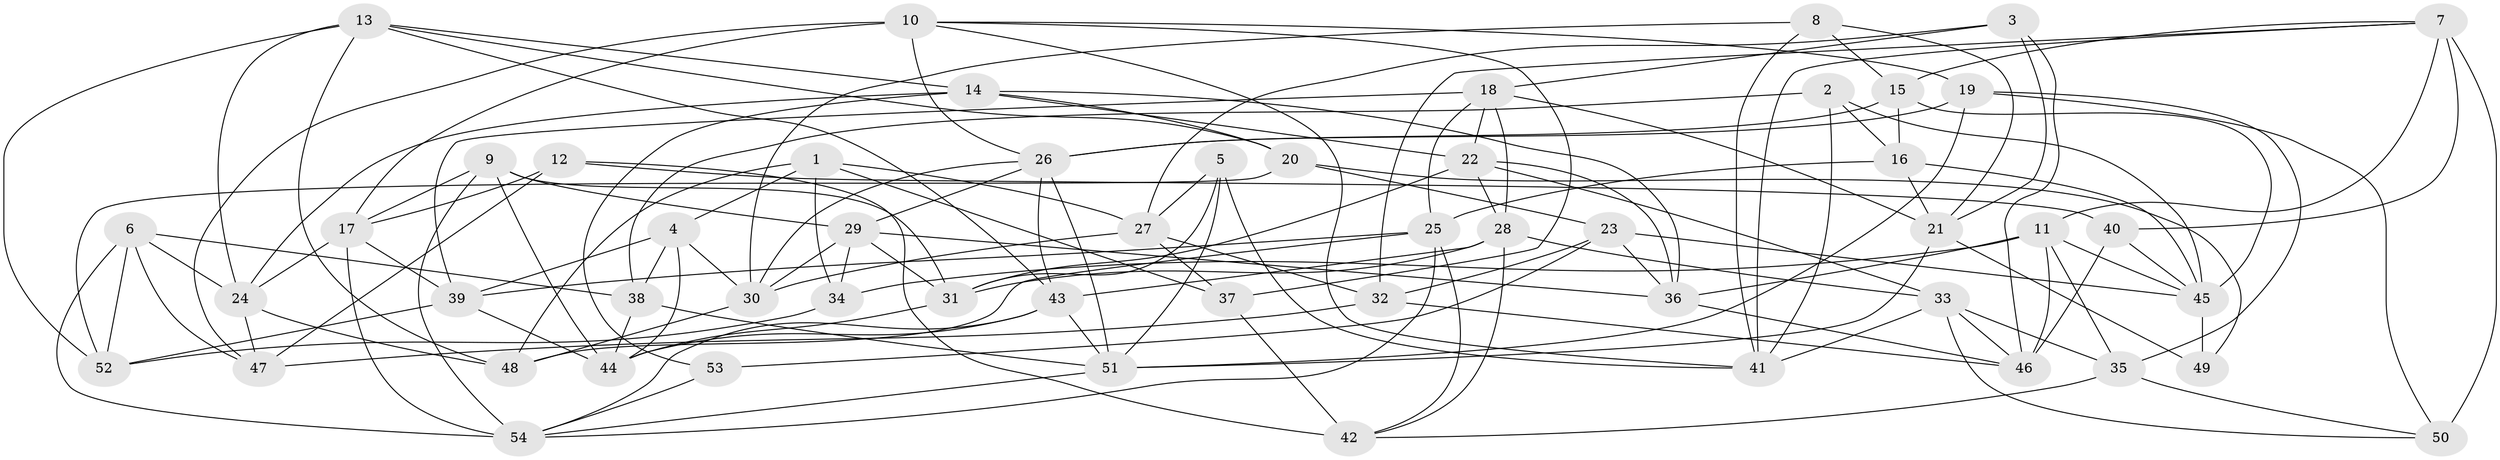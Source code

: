 // original degree distribution, {4: 1.0}
// Generated by graph-tools (version 1.1) at 2025/03/03/09/25 03:03:03]
// undirected, 54 vertices, 144 edges
graph export_dot {
graph [start="1"]
  node [color=gray90,style=filled];
  1;
  2;
  3;
  4;
  5;
  6;
  7;
  8;
  9;
  10;
  11;
  12;
  13;
  14;
  15;
  16;
  17;
  18;
  19;
  20;
  21;
  22;
  23;
  24;
  25;
  26;
  27;
  28;
  29;
  30;
  31;
  32;
  33;
  34;
  35;
  36;
  37;
  38;
  39;
  40;
  41;
  42;
  43;
  44;
  45;
  46;
  47;
  48;
  49;
  50;
  51;
  52;
  53;
  54;
  1 -- 4 [weight=1.0];
  1 -- 27 [weight=1.0];
  1 -- 34 [weight=1.0];
  1 -- 37 [weight=1.0];
  1 -- 48 [weight=2.0];
  2 -- 16 [weight=1.0];
  2 -- 38 [weight=1.0];
  2 -- 41 [weight=1.0];
  2 -- 45 [weight=1.0];
  3 -- 18 [weight=1.0];
  3 -- 21 [weight=1.0];
  3 -- 27 [weight=1.0];
  3 -- 46 [weight=1.0];
  4 -- 30 [weight=1.0];
  4 -- 38 [weight=2.0];
  4 -- 39 [weight=1.0];
  4 -- 44 [weight=1.0];
  5 -- 27 [weight=1.0];
  5 -- 31 [weight=1.0];
  5 -- 41 [weight=1.0];
  5 -- 51 [weight=1.0];
  6 -- 24 [weight=1.0];
  6 -- 38 [weight=1.0];
  6 -- 47 [weight=1.0];
  6 -- 52 [weight=1.0];
  6 -- 54 [weight=2.0];
  7 -- 11 [weight=1.0];
  7 -- 15 [weight=1.0];
  7 -- 32 [weight=1.0];
  7 -- 40 [weight=1.0];
  7 -- 41 [weight=1.0];
  7 -- 50 [weight=3.0];
  8 -- 15 [weight=1.0];
  8 -- 21 [weight=1.0];
  8 -- 30 [weight=1.0];
  8 -- 41 [weight=1.0];
  9 -- 17 [weight=1.0];
  9 -- 29 [weight=1.0];
  9 -- 31 [weight=1.0];
  9 -- 44 [weight=1.0];
  9 -- 54 [weight=2.0];
  10 -- 17 [weight=1.0];
  10 -- 19 [weight=1.0];
  10 -- 26 [weight=1.0];
  10 -- 37 [weight=1.0];
  10 -- 41 [weight=1.0];
  10 -- 47 [weight=1.0];
  11 -- 34 [weight=1.0];
  11 -- 35 [weight=1.0];
  11 -- 36 [weight=1.0];
  11 -- 45 [weight=1.0];
  11 -- 46 [weight=1.0];
  12 -- 17 [weight=1.0];
  12 -- 40 [weight=1.0];
  12 -- 42 [weight=2.0];
  12 -- 47 [weight=2.0];
  13 -- 14 [weight=1.0];
  13 -- 20 [weight=1.0];
  13 -- 24 [weight=1.0];
  13 -- 43 [weight=1.0];
  13 -- 48 [weight=1.0];
  13 -- 52 [weight=1.0];
  14 -- 20 [weight=1.0];
  14 -- 22 [weight=1.0];
  14 -- 24 [weight=1.0];
  14 -- 36 [weight=1.0];
  14 -- 53 [weight=1.0];
  15 -- 16 [weight=1.0];
  15 -- 26 [weight=1.0];
  15 -- 45 [weight=2.0];
  16 -- 21 [weight=1.0];
  16 -- 25 [weight=1.0];
  16 -- 45 [weight=2.0];
  17 -- 24 [weight=1.0];
  17 -- 39 [weight=1.0];
  17 -- 54 [weight=1.0];
  18 -- 21 [weight=1.0];
  18 -- 22 [weight=1.0];
  18 -- 25 [weight=1.0];
  18 -- 28 [weight=1.0];
  18 -- 39 [weight=1.0];
  19 -- 26 [weight=1.0];
  19 -- 35 [weight=2.0];
  19 -- 50 [weight=1.0];
  19 -- 51 [weight=1.0];
  20 -- 23 [weight=1.0];
  20 -- 49 [weight=1.0];
  20 -- 52 [weight=2.0];
  21 -- 49 [weight=1.0];
  21 -- 51 [weight=1.0];
  22 -- 28 [weight=1.0];
  22 -- 31 [weight=1.0];
  22 -- 33 [weight=1.0];
  22 -- 36 [weight=1.0];
  23 -- 32 [weight=2.0];
  23 -- 36 [weight=1.0];
  23 -- 45 [weight=1.0];
  23 -- 53 [weight=1.0];
  24 -- 47 [weight=1.0];
  24 -- 48 [weight=1.0];
  25 -- 39 [weight=1.0];
  25 -- 42 [weight=1.0];
  25 -- 48 [weight=1.0];
  25 -- 54 [weight=1.0];
  26 -- 29 [weight=1.0];
  26 -- 30 [weight=1.0];
  26 -- 43 [weight=1.0];
  26 -- 51 [weight=2.0];
  27 -- 30 [weight=1.0];
  27 -- 32 [weight=1.0];
  27 -- 37 [weight=1.0];
  28 -- 31 [weight=1.0];
  28 -- 33 [weight=1.0];
  28 -- 42 [weight=1.0];
  28 -- 43 [weight=1.0];
  29 -- 30 [weight=1.0];
  29 -- 31 [weight=1.0];
  29 -- 34 [weight=1.0];
  29 -- 36 [weight=1.0];
  30 -- 48 [weight=1.0];
  31 -- 44 [weight=1.0];
  32 -- 46 [weight=1.0];
  32 -- 47 [weight=1.0];
  33 -- 35 [weight=1.0];
  33 -- 41 [weight=1.0];
  33 -- 46 [weight=1.0];
  33 -- 50 [weight=1.0];
  34 -- 52 [weight=1.0];
  35 -- 42 [weight=1.0];
  35 -- 50 [weight=1.0];
  36 -- 46 [weight=1.0];
  37 -- 42 [weight=1.0];
  38 -- 44 [weight=1.0];
  38 -- 51 [weight=1.0];
  39 -- 44 [weight=1.0];
  39 -- 52 [weight=1.0];
  40 -- 45 [weight=1.0];
  40 -- 46 [weight=1.0];
  43 -- 44 [weight=1.0];
  43 -- 51 [weight=1.0];
  43 -- 54 [weight=1.0];
  45 -- 49 [weight=2.0];
  51 -- 54 [weight=1.0];
  53 -- 54 [weight=2.0];
}

